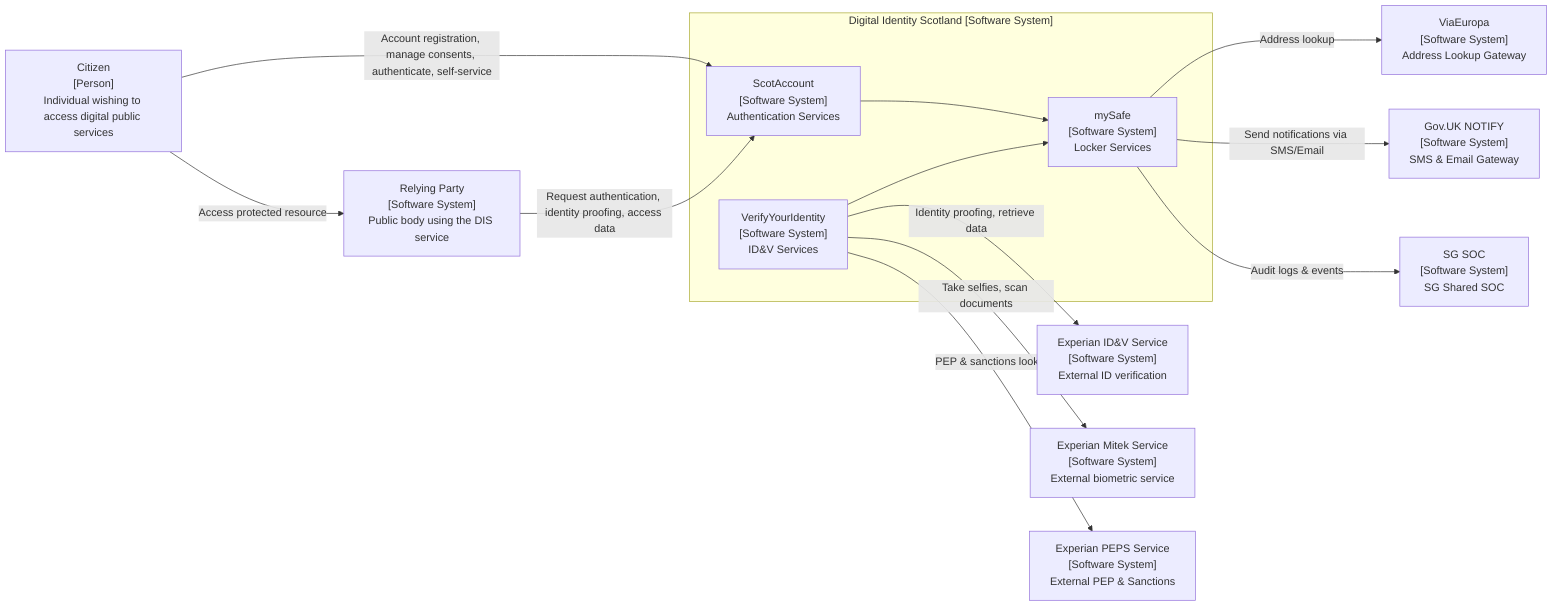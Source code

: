 flowchart LR

    %% Person
    Citizen["Citizen
[Person]
Individual wishing to access digital public services"]

    %% Internal Systems
    subgraph "Digital Identity Scotland [Software System]"
        ScotAccount["ScotAccount
[Software System]
Authentication Services"]

        VerifyYourIdentity["VerifyYourIdentity
[Software System]
ID&V Services"]

        mySafe["mySafe
[Software System]
Locker Services"]
    end

    %% External Systems
    RelyingParty["Relying Party
[Software System]
Public body using the DIS service"]

    ExperianIDV["Experian ID&V Service
[Software System]
External ID verification"]

    ExperianMitek["Experian Mitek Service
[Software System]
External biometric service"]

    ExperianPEPS["Experian PEPS Service
[Software System]
External PEP & Sanctions"]

    ViaEuropa["ViaEuropa
[Software System]
Address Lookup Gateway"]

    GovUKNotify["Gov.UK NOTIFY
[Software System]
SMS & Email Gateway"]

    SGSOC["SG SOC
[Software System]
SG Shared SOC"]

    %% Flows
    Citizen -->|"Account registration, manage consents, authenticate, self-service"| ScotAccount
    Citizen -->|"Access protected resource"| RelyingParty

    RelyingParty -->|"Request authentication, identity proofing, access data"| ScotAccount
    ScotAccount --> mySafe
    VerifyYourIdentity --> mySafe

    VerifyYourIdentity -->|"Identity proofing, retrieve data"| ExperianIDV
    VerifyYourIdentity -->|"Take selfies, scan documents"| ExperianMitek
    VerifyYourIdentity -->|"PEP & sanctions lookup"| ExperianPEPS

    mySafe -->|"Address lookup"| ViaEuropa
    mySafe -->|"Send notifications via SMS/Email"| GovUKNotify
    mySafe -->|"Audit logs & events"| SGSOC